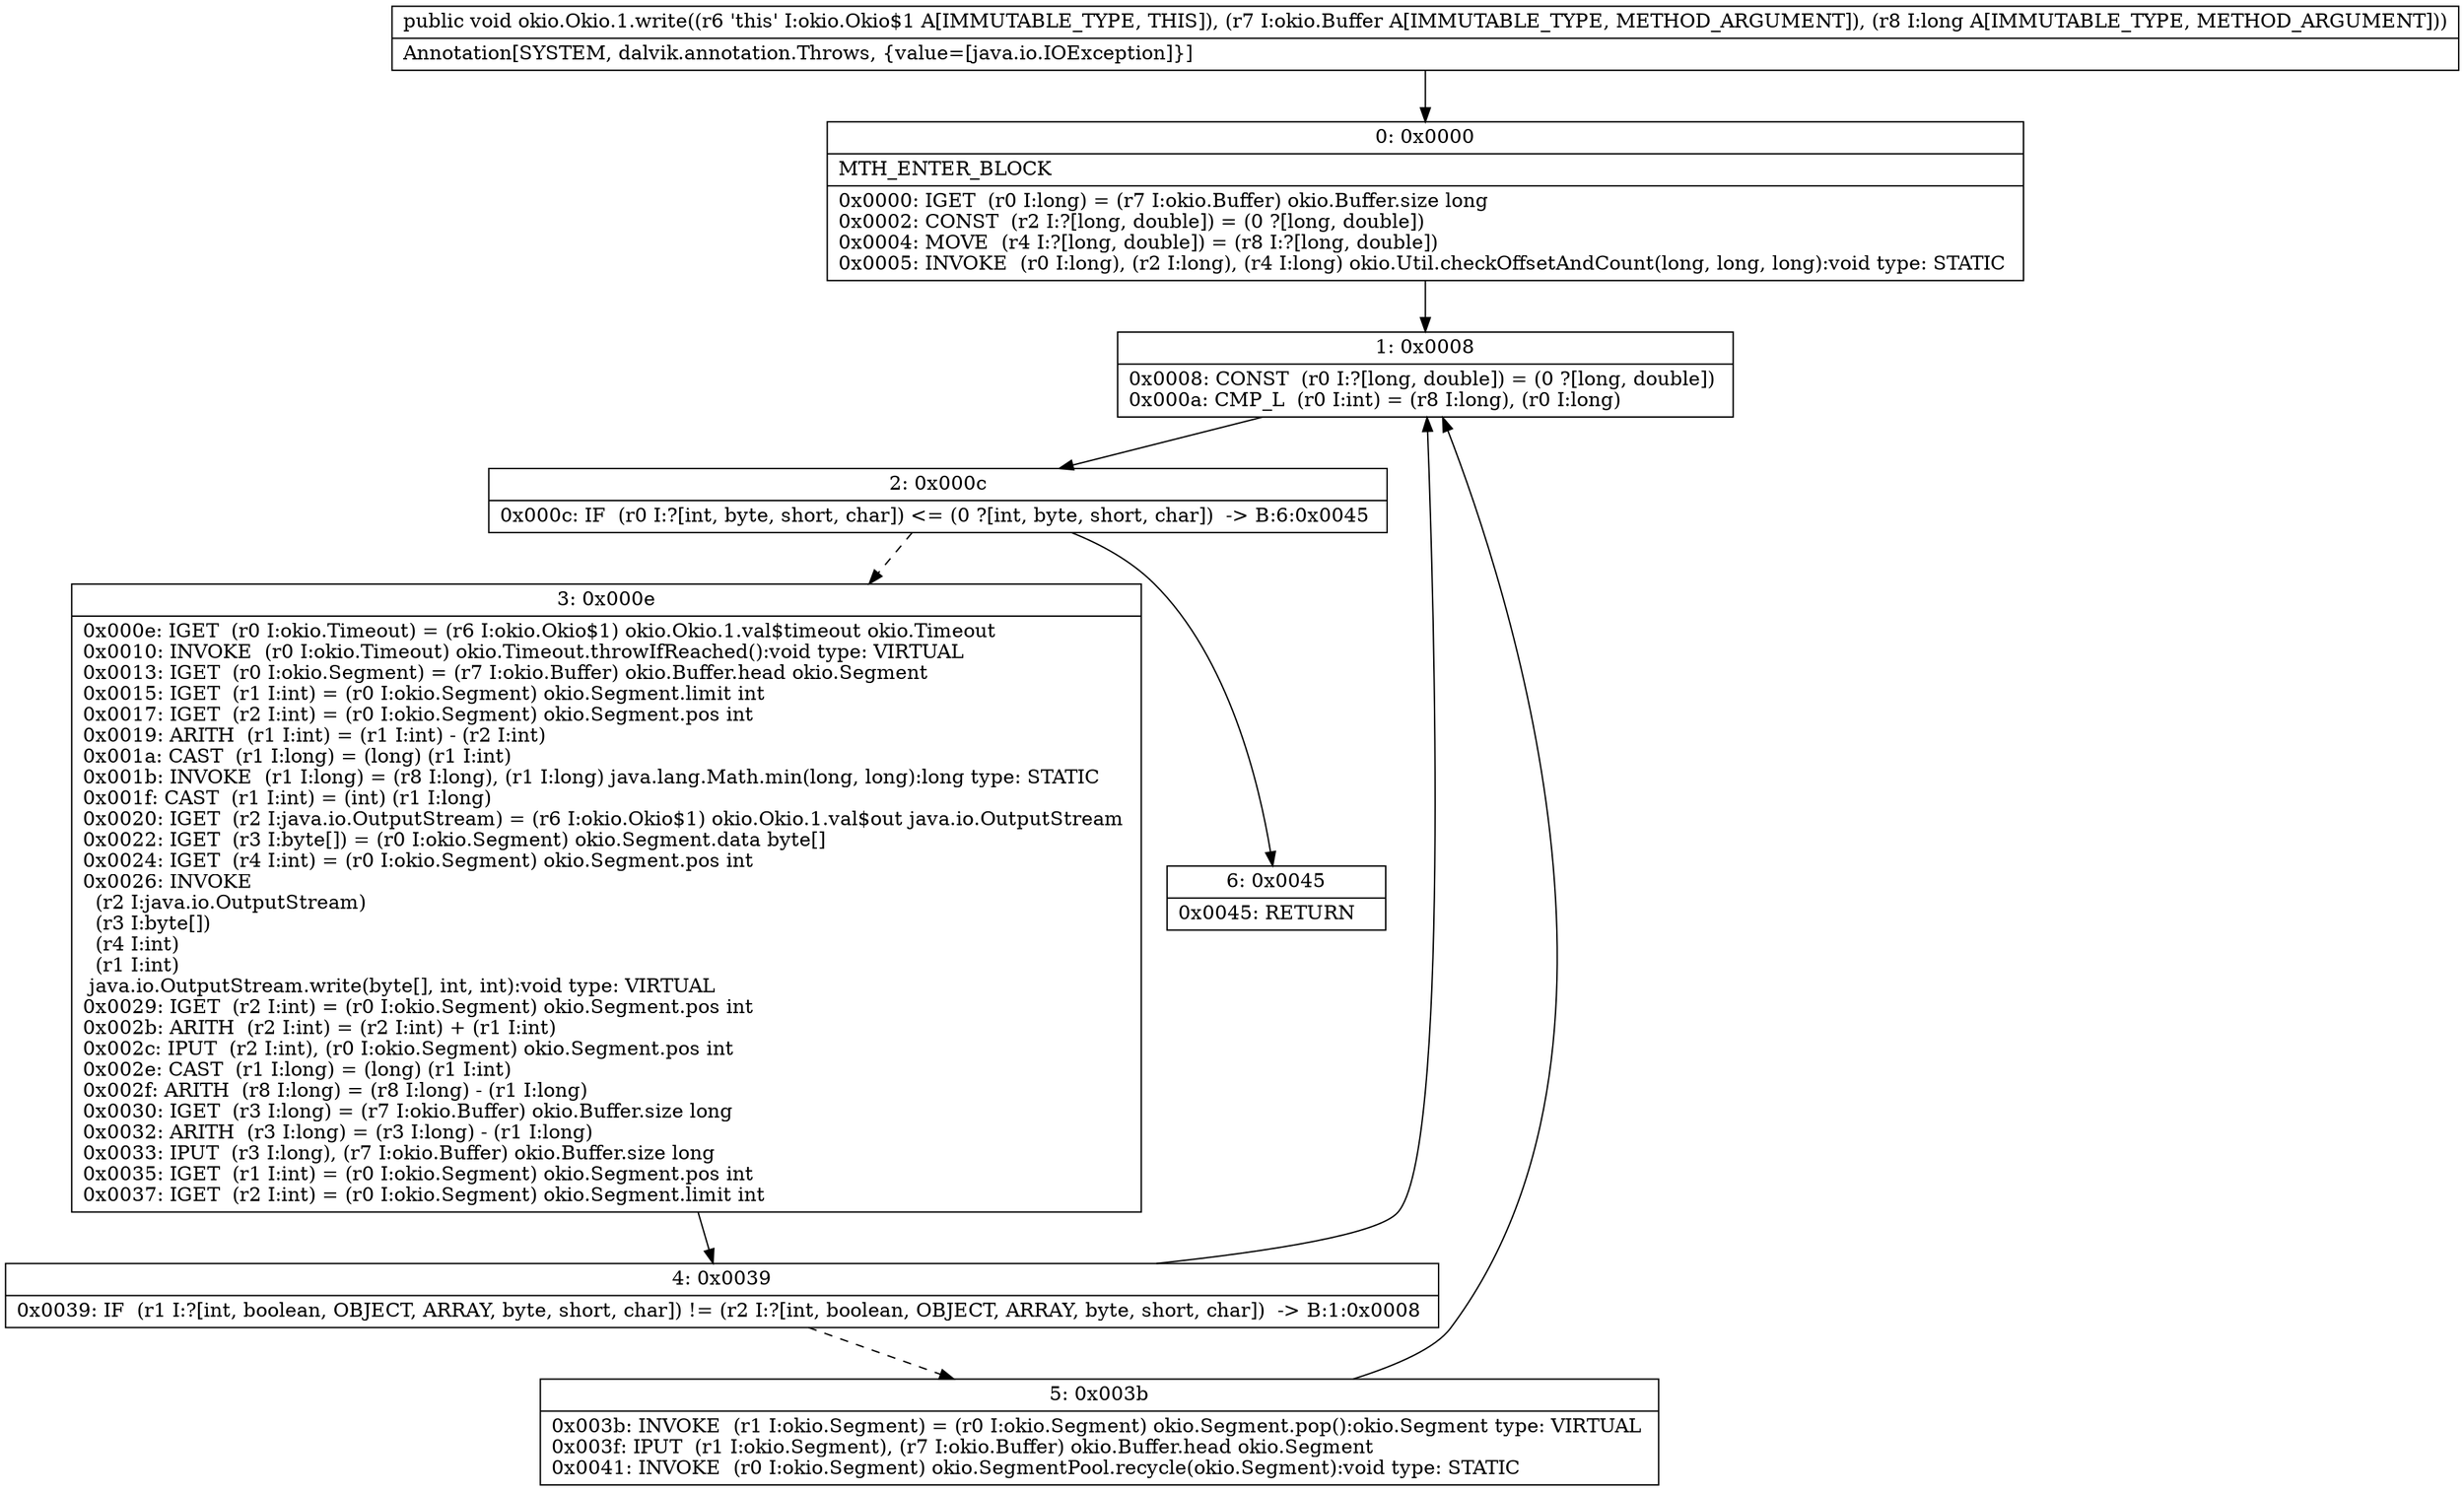digraph "CFG forokio.Okio.1.write(Lokio\/Buffer;J)V" {
Node_0 [shape=record,label="{0\:\ 0x0000|MTH_ENTER_BLOCK\l|0x0000: IGET  (r0 I:long) = (r7 I:okio.Buffer) okio.Buffer.size long \l0x0002: CONST  (r2 I:?[long, double]) = (0 ?[long, double]) \l0x0004: MOVE  (r4 I:?[long, double]) = (r8 I:?[long, double]) \l0x0005: INVOKE  (r0 I:long), (r2 I:long), (r4 I:long) okio.Util.checkOffsetAndCount(long, long, long):void type: STATIC \l}"];
Node_1 [shape=record,label="{1\:\ 0x0008|0x0008: CONST  (r0 I:?[long, double]) = (0 ?[long, double]) \l0x000a: CMP_L  (r0 I:int) = (r8 I:long), (r0 I:long) \l}"];
Node_2 [shape=record,label="{2\:\ 0x000c|0x000c: IF  (r0 I:?[int, byte, short, char]) \<= (0 ?[int, byte, short, char])  \-\> B:6:0x0045 \l}"];
Node_3 [shape=record,label="{3\:\ 0x000e|0x000e: IGET  (r0 I:okio.Timeout) = (r6 I:okio.Okio$1) okio.Okio.1.val$timeout okio.Timeout \l0x0010: INVOKE  (r0 I:okio.Timeout) okio.Timeout.throwIfReached():void type: VIRTUAL \l0x0013: IGET  (r0 I:okio.Segment) = (r7 I:okio.Buffer) okio.Buffer.head okio.Segment \l0x0015: IGET  (r1 I:int) = (r0 I:okio.Segment) okio.Segment.limit int \l0x0017: IGET  (r2 I:int) = (r0 I:okio.Segment) okio.Segment.pos int \l0x0019: ARITH  (r1 I:int) = (r1 I:int) \- (r2 I:int) \l0x001a: CAST  (r1 I:long) = (long) (r1 I:int) \l0x001b: INVOKE  (r1 I:long) = (r8 I:long), (r1 I:long) java.lang.Math.min(long, long):long type: STATIC \l0x001f: CAST  (r1 I:int) = (int) (r1 I:long) \l0x0020: IGET  (r2 I:java.io.OutputStream) = (r6 I:okio.Okio$1) okio.Okio.1.val$out java.io.OutputStream \l0x0022: IGET  (r3 I:byte[]) = (r0 I:okio.Segment) okio.Segment.data byte[] \l0x0024: IGET  (r4 I:int) = (r0 I:okio.Segment) okio.Segment.pos int \l0x0026: INVOKE  \l  (r2 I:java.io.OutputStream)\l  (r3 I:byte[])\l  (r4 I:int)\l  (r1 I:int)\l java.io.OutputStream.write(byte[], int, int):void type: VIRTUAL \l0x0029: IGET  (r2 I:int) = (r0 I:okio.Segment) okio.Segment.pos int \l0x002b: ARITH  (r2 I:int) = (r2 I:int) + (r1 I:int) \l0x002c: IPUT  (r2 I:int), (r0 I:okio.Segment) okio.Segment.pos int \l0x002e: CAST  (r1 I:long) = (long) (r1 I:int) \l0x002f: ARITH  (r8 I:long) = (r8 I:long) \- (r1 I:long) \l0x0030: IGET  (r3 I:long) = (r7 I:okio.Buffer) okio.Buffer.size long \l0x0032: ARITH  (r3 I:long) = (r3 I:long) \- (r1 I:long) \l0x0033: IPUT  (r3 I:long), (r7 I:okio.Buffer) okio.Buffer.size long \l0x0035: IGET  (r1 I:int) = (r0 I:okio.Segment) okio.Segment.pos int \l0x0037: IGET  (r2 I:int) = (r0 I:okio.Segment) okio.Segment.limit int \l}"];
Node_4 [shape=record,label="{4\:\ 0x0039|0x0039: IF  (r1 I:?[int, boolean, OBJECT, ARRAY, byte, short, char]) != (r2 I:?[int, boolean, OBJECT, ARRAY, byte, short, char])  \-\> B:1:0x0008 \l}"];
Node_5 [shape=record,label="{5\:\ 0x003b|0x003b: INVOKE  (r1 I:okio.Segment) = (r0 I:okio.Segment) okio.Segment.pop():okio.Segment type: VIRTUAL \l0x003f: IPUT  (r1 I:okio.Segment), (r7 I:okio.Buffer) okio.Buffer.head okio.Segment \l0x0041: INVOKE  (r0 I:okio.Segment) okio.SegmentPool.recycle(okio.Segment):void type: STATIC \l}"];
Node_6 [shape=record,label="{6\:\ 0x0045|0x0045: RETURN   \l}"];
MethodNode[shape=record,label="{public void okio.Okio.1.write((r6 'this' I:okio.Okio$1 A[IMMUTABLE_TYPE, THIS]), (r7 I:okio.Buffer A[IMMUTABLE_TYPE, METHOD_ARGUMENT]), (r8 I:long A[IMMUTABLE_TYPE, METHOD_ARGUMENT]))  | Annotation[SYSTEM, dalvik.annotation.Throws, \{value=[java.io.IOException]\}]\l}"];
MethodNode -> Node_0;
Node_0 -> Node_1;
Node_1 -> Node_2;
Node_2 -> Node_3[style=dashed];
Node_2 -> Node_6;
Node_3 -> Node_4;
Node_4 -> Node_1;
Node_4 -> Node_5[style=dashed];
Node_5 -> Node_1;
}

